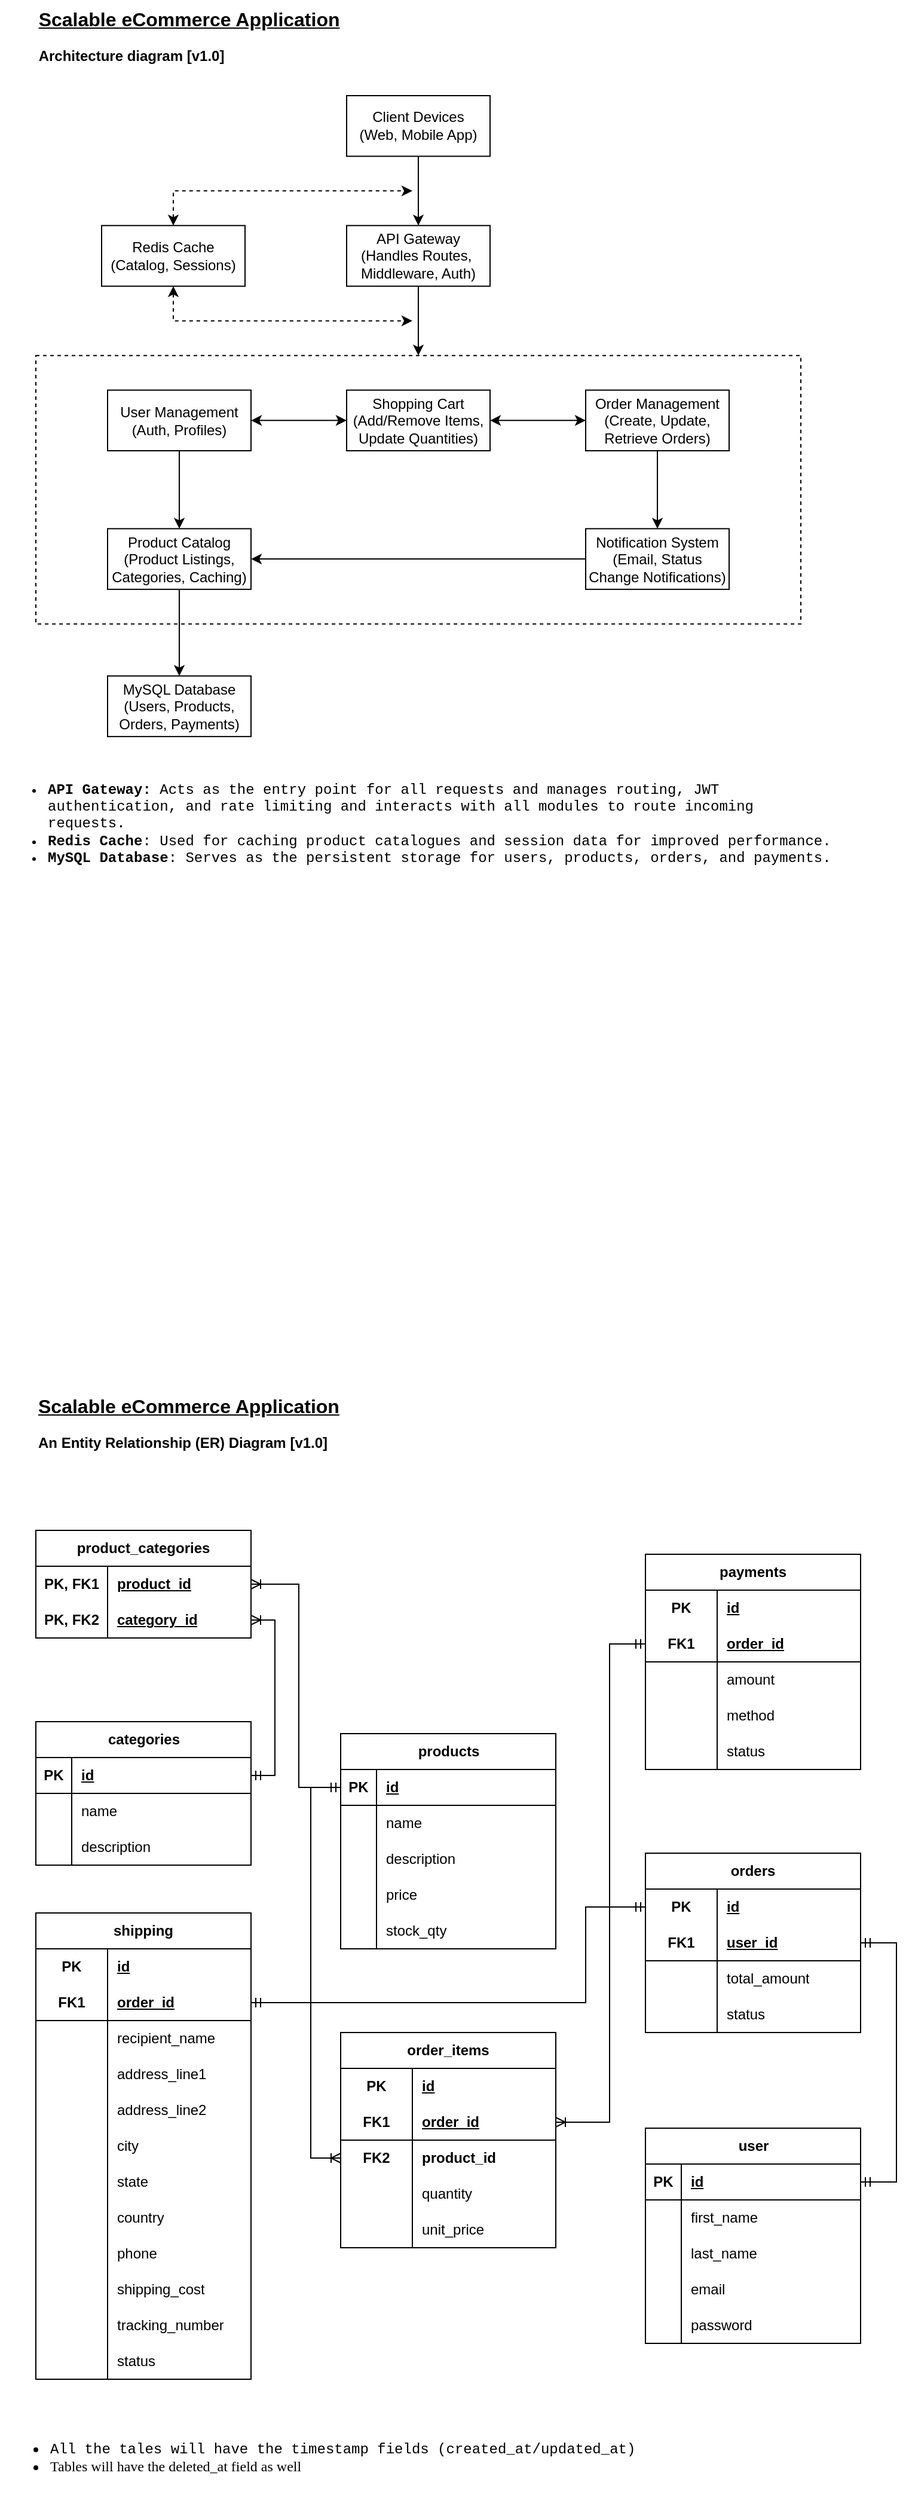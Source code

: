<mxfile version="24.8.3">
  <diagram name="Page-1" id="AkU7p8pVx_OWg4FZY7pS">
    <mxGraphModel dx="1228" dy="653" grid="1" gridSize="10" guides="1" tooltips="1" connect="1" arrows="1" fold="1" page="1" pageScale="1" pageWidth="850" pageHeight="1100" math="0" shadow="0">
      <root>
        <mxCell id="0" />
        <mxCell id="1" parent="0" />
        <mxCell id="Muo0XdyIpkIlNOoWgdLC-161" value="" style="group" parent="1" vertex="1" connectable="0">
          <mxGeometry x="60" y="40" width="660" height="746.457" as="geometry" />
        </mxCell>
        <mxCell id="Muo0XdyIpkIlNOoWgdLC-29" value="&lt;div&gt;&lt;b&gt;&lt;font style=&quot;font-size: 16px;&quot;&gt;&lt;u&gt;Scalable eCommerce Application&lt;/u&gt;&amp;nbsp;&lt;/font&gt;&lt;/b&gt;&lt;/div&gt;&lt;div align=&quot;left&quot;&gt;&lt;b style=&quot;font-size: 7px;&quot;&gt;&lt;font style=&quot;font-size: 7px;&quot;&gt;&amp;nbsp; &lt;br&gt;&lt;/font&gt;&lt;/b&gt;&lt;/div&gt;&lt;div align=&quot;left&quot;&gt;&lt;b&gt;&lt;font style=&quot;font-size: 12px;&quot;&gt;Architecture diagram [v1.0]&lt;/font&gt;&lt;/b&gt;&lt;/div&gt;" style="text;html=1;align=center;verticalAlign=middle;resizable=0;points=[];autosize=1;strokeColor=none;fillColor=none;" parent="Muo0XdyIpkIlNOoWgdLC-161" vertex="1">
          <mxGeometry x="10" width="280" height="60" as="geometry" />
        </mxCell>
        <mxCell id="Muo0XdyIpkIlNOoWgdLC-5" style="edgeStyle=orthogonalEdgeStyle;rounded=0;orthogonalLoop=1;jettySize=auto;html=1;" parent="Muo0XdyIpkIlNOoWgdLC-161" source="Muo0XdyIpkIlNOoWgdLC-1" target="Muo0XdyIpkIlNOoWgdLC-2" edge="1">
          <mxGeometry relative="1" as="geometry" />
        </mxCell>
        <mxCell id="Muo0XdyIpkIlNOoWgdLC-1" value="&lt;div&gt;Client Devices&lt;/div&gt;&lt;div&gt;(Web, Mobile App)&lt;/div&gt;" style="html=1;dashed=0;whiteSpace=wrap;" parent="Muo0XdyIpkIlNOoWgdLC-161" vertex="1">
          <mxGeometry x="280" y="80" width="120" height="50.709" as="geometry" />
        </mxCell>
        <mxCell id="Muo0XdyIpkIlNOoWgdLC-20" style="edgeStyle=orthogonalEdgeStyle;rounded=0;orthogonalLoop=1;jettySize=auto;html=1;entryX=0.5;entryY=0;entryDx=0;entryDy=0;" parent="Muo0XdyIpkIlNOoWgdLC-161" source="Muo0XdyIpkIlNOoWgdLC-2" target="Muo0XdyIpkIlNOoWgdLC-19" edge="1">
          <mxGeometry relative="1" as="geometry" />
        </mxCell>
        <mxCell id="Muo0XdyIpkIlNOoWgdLC-2" value="&lt;div&gt;API Gateway&lt;/div&gt;&lt;div&gt;(Handles Routes,&amp;nbsp; Middleware, Auth)&lt;/div&gt;" style="html=1;dashed=0;whiteSpace=wrap;" parent="Muo0XdyIpkIlNOoWgdLC-161" vertex="1">
          <mxGeometry x="280" y="188.661" width="120" height="50.709" as="geometry" />
        </mxCell>
        <mxCell id="Muo0XdyIpkIlNOoWgdLC-17" style="edgeStyle=orthogonalEdgeStyle;rounded=0;orthogonalLoop=1;jettySize=auto;html=1;" parent="Muo0XdyIpkIlNOoWgdLC-161" source="Muo0XdyIpkIlNOoWgdLC-9" target="Muo0XdyIpkIlNOoWgdLC-10" edge="1">
          <mxGeometry relative="1" as="geometry" />
        </mxCell>
        <mxCell id="Muo0XdyIpkIlNOoWgdLC-10" value="&lt;div&gt;MySQL Database&lt;/div&gt;&lt;div&gt;(Users, Products, Orders, Payments)&lt;/div&gt;" style="html=1;dashed=0;whiteSpace=wrap;" parent="Muo0XdyIpkIlNOoWgdLC-161" vertex="1">
          <mxGeometry x="80" y="565.354" width="120" height="50.709" as="geometry" />
        </mxCell>
        <mxCell id="Muo0XdyIpkIlNOoWgdLC-22" style="edgeStyle=elbowEdgeStyle;rounded=0;orthogonalLoop=1;jettySize=auto;html=1;startArrow=classic;startFill=1;endArrow=classic;endFill=1;dashed=1;" parent="Muo0XdyIpkIlNOoWgdLC-161" source="Muo0XdyIpkIlNOoWgdLC-11" edge="1">
          <mxGeometry relative="1" as="geometry">
            <mxPoint x="335" y="268.346" as="targetPoint" />
            <Array as="points">
              <mxPoint x="135" y="261.102" />
            </Array>
          </mxGeometry>
        </mxCell>
        <mxCell id="Muo0XdyIpkIlNOoWgdLC-11" value="&lt;div&gt;Redis Cache&lt;/div&gt;&lt;div&gt;(Catalog, Sessions)&lt;/div&gt;" style="html=1;dashed=0;whiteSpace=wrap;" parent="Muo0XdyIpkIlNOoWgdLC-161" vertex="1">
          <mxGeometry x="75" y="188.661" width="120" height="50.709" as="geometry" />
        </mxCell>
        <mxCell id="Muo0XdyIpkIlNOoWgdLC-21" value="" style="group" parent="Muo0XdyIpkIlNOoWgdLC-161" vertex="1" connectable="0">
          <mxGeometry x="20" y="297.323" width="640" height="224.567" as="geometry" />
        </mxCell>
        <mxCell id="Muo0XdyIpkIlNOoWgdLC-19" value="" style="html=1;dashed=1;whiteSpace=wrap;fillColor=none;" parent="Muo0XdyIpkIlNOoWgdLC-21" vertex="1">
          <mxGeometry width="640" height="224.567" as="geometry" />
        </mxCell>
        <mxCell id="Muo0XdyIpkIlNOoWgdLC-12" style="edgeStyle=orthogonalEdgeStyle;rounded=0;orthogonalLoop=1;jettySize=auto;html=1;startArrow=classic;startFill=1;" parent="Muo0XdyIpkIlNOoWgdLC-21" source="Muo0XdyIpkIlNOoWgdLC-3" target="Muo0XdyIpkIlNOoWgdLC-4" edge="1">
          <mxGeometry relative="1" as="geometry" />
        </mxCell>
        <mxCell id="Muo0XdyIpkIlNOoWgdLC-13" style="edgeStyle=orthogonalEdgeStyle;rounded=0;orthogonalLoop=1;jettySize=auto;html=1;startArrow=classic;startFill=1;" parent="Muo0XdyIpkIlNOoWgdLC-21" source="Muo0XdyIpkIlNOoWgdLC-3" target="Muo0XdyIpkIlNOoWgdLC-7" edge="1">
          <mxGeometry relative="1" as="geometry" />
        </mxCell>
        <mxCell id="Muo0XdyIpkIlNOoWgdLC-3" value="&lt;div&gt;Shopping Cart&lt;/div&gt;&lt;div&gt;(Add/Remove Items, Update Quantities)&lt;/div&gt;" style="html=1;dashed=0;whiteSpace=wrap;" parent="Muo0XdyIpkIlNOoWgdLC-21" vertex="1">
          <mxGeometry x="260" y="28.976" width="120" height="50.709" as="geometry" />
        </mxCell>
        <mxCell id="Muo0XdyIpkIlNOoWgdLC-16" style="edgeStyle=orthogonalEdgeStyle;rounded=0;orthogonalLoop=1;jettySize=auto;html=1;" parent="Muo0XdyIpkIlNOoWgdLC-21" source="Muo0XdyIpkIlNOoWgdLC-4" target="Muo0XdyIpkIlNOoWgdLC-9" edge="1">
          <mxGeometry relative="1" as="geometry" />
        </mxCell>
        <mxCell id="Muo0XdyIpkIlNOoWgdLC-4" value="&lt;div&gt;User Management&lt;/div&gt;&lt;div&gt;(Auth, Profiles)&lt;/div&gt;" style="html=1;dashed=0;whiteSpace=wrap;" parent="Muo0XdyIpkIlNOoWgdLC-21" vertex="1">
          <mxGeometry x="60" y="28.976" width="120" height="50.709" as="geometry" />
        </mxCell>
        <mxCell id="Muo0XdyIpkIlNOoWgdLC-14" style="edgeStyle=orthogonalEdgeStyle;rounded=0;orthogonalLoop=1;jettySize=auto;html=1;" parent="Muo0XdyIpkIlNOoWgdLC-21" source="Muo0XdyIpkIlNOoWgdLC-7" target="Muo0XdyIpkIlNOoWgdLC-8" edge="1">
          <mxGeometry relative="1" as="geometry" />
        </mxCell>
        <mxCell id="Muo0XdyIpkIlNOoWgdLC-7" value="&lt;div&gt;Order Management&lt;/div&gt;&lt;div&gt;(Create, Update, Retrieve Orders)&lt;/div&gt;" style="html=1;dashed=0;whiteSpace=wrap;" parent="Muo0XdyIpkIlNOoWgdLC-21" vertex="1">
          <mxGeometry x="460" y="28.976" width="120" height="50.709" as="geometry" />
        </mxCell>
        <mxCell id="Muo0XdyIpkIlNOoWgdLC-18" style="edgeStyle=orthogonalEdgeStyle;rounded=0;orthogonalLoop=1;jettySize=auto;html=1;" parent="Muo0XdyIpkIlNOoWgdLC-21" source="Muo0XdyIpkIlNOoWgdLC-8" target="Muo0XdyIpkIlNOoWgdLC-9" edge="1">
          <mxGeometry relative="1" as="geometry" />
        </mxCell>
        <mxCell id="Muo0XdyIpkIlNOoWgdLC-8" value="&lt;div&gt;Notification System&lt;/div&gt;&lt;div&gt;(Email, Status Change Notifications)&lt;/div&gt;" style="html=1;dashed=0;whiteSpace=wrap;" parent="Muo0XdyIpkIlNOoWgdLC-21" vertex="1">
          <mxGeometry x="460" y="144.882" width="120" height="50.709" as="geometry" />
        </mxCell>
        <mxCell id="Muo0XdyIpkIlNOoWgdLC-9" value="&lt;div&gt;Product Catalog&lt;/div&gt;&lt;div&gt;(Product Listings, Categories, Caching)&lt;/div&gt;" style="html=1;dashed=0;whiteSpace=wrap;" parent="Muo0XdyIpkIlNOoWgdLC-21" vertex="1">
          <mxGeometry x="60" y="144.882" width="120" height="50.709" as="geometry" />
        </mxCell>
        <mxCell id="Muo0XdyIpkIlNOoWgdLC-23" style="rounded=0;orthogonalLoop=1;jettySize=auto;html=1;startArrow=classic;startFill=1;endArrow=classic;endFill=1;exitX=0.5;exitY=0;exitDx=0;exitDy=0;edgeStyle=elbowEdgeStyle;dashed=1;" parent="Muo0XdyIpkIlNOoWgdLC-161" source="Muo0XdyIpkIlNOoWgdLC-11" edge="1">
          <mxGeometry relative="1" as="geometry">
            <mxPoint x="335" y="159.685" as="targetPoint" />
            <mxPoint x="145" y="246.614" as="sourcePoint" />
            <Array as="points">
              <mxPoint x="135" y="159.685" />
            </Array>
          </mxGeometry>
        </mxCell>
        <mxCell id="Muo0XdyIpkIlNOoWgdLC-27" value="&lt;div&gt;&lt;ul&gt;&lt;li&gt;&lt;strong&gt;API Gateway: &lt;/strong&gt;Acts as the entry point for all requests and manages routing, JWT authentication, and rate limiting and interacts with all modules to route incoming requests.&lt;/li&gt;&lt;li&gt;&lt;strong&gt;Redis Cache&lt;/strong&gt;: Used for caching product catalogues and session data for improved performance.&lt;/li&gt;&lt;li&gt;&lt;strong&gt;MySQL Database&lt;/strong&gt;: Serves as the persistent storage for users, products, orders, and payments.&lt;/li&gt;&lt;/ul&gt;&lt;/div&gt;" style="html=1;align=left;fillColor=none;strokeColor=none;strokeWidth=0;labelPosition=center;verticalLabelPosition=middle;verticalAlign=middle;whiteSpace=wrap;spacing=-30;fontFamily=Courier New;" parent="Muo0XdyIpkIlNOoWgdLC-161" vertex="1">
          <mxGeometry x="20" y="630.551" width="640" height="115.906" as="geometry" />
        </mxCell>
        <mxCell id="Muo0XdyIpkIlNOoWgdLC-56" value="categories" style="shape=table;startSize=30;container=1;collapsible=1;childLayout=tableLayout;fixedRows=1;rowLines=0;fontStyle=1;align=center;resizeLast=1;html=1;" parent="1" vertex="1">
          <mxGeometry x="80" y="1480" width="180" height="120" as="geometry" />
        </mxCell>
        <mxCell id="Muo0XdyIpkIlNOoWgdLC-57" value="" style="shape=tableRow;horizontal=0;startSize=0;swimlaneHead=0;swimlaneBody=0;fillColor=none;collapsible=0;dropTarget=0;points=[[0,0.5],[1,0.5]];portConstraint=eastwest;top=0;left=0;right=0;bottom=1;" parent="Muo0XdyIpkIlNOoWgdLC-56" vertex="1">
          <mxGeometry y="30" width="180" height="30" as="geometry" />
        </mxCell>
        <mxCell id="Muo0XdyIpkIlNOoWgdLC-58" value="PK" style="shape=partialRectangle;connectable=0;fillColor=none;top=0;left=0;bottom=0;right=0;fontStyle=1;overflow=hidden;whiteSpace=wrap;html=1;" parent="Muo0XdyIpkIlNOoWgdLC-57" vertex="1">
          <mxGeometry width="30" height="30" as="geometry">
            <mxRectangle width="30" height="30" as="alternateBounds" />
          </mxGeometry>
        </mxCell>
        <mxCell id="Muo0XdyIpkIlNOoWgdLC-59" value="id" style="shape=partialRectangle;connectable=0;fillColor=none;top=0;left=0;bottom=0;right=0;align=left;spacingLeft=6;fontStyle=5;overflow=hidden;whiteSpace=wrap;html=1;" parent="Muo0XdyIpkIlNOoWgdLC-57" vertex="1">
          <mxGeometry x="30" width="150" height="30" as="geometry">
            <mxRectangle width="150" height="30" as="alternateBounds" />
          </mxGeometry>
        </mxCell>
        <mxCell id="Muo0XdyIpkIlNOoWgdLC-60" value="" style="shape=tableRow;horizontal=0;startSize=0;swimlaneHead=0;swimlaneBody=0;fillColor=none;collapsible=0;dropTarget=0;points=[[0,0.5],[1,0.5]];portConstraint=eastwest;top=0;left=0;right=0;bottom=0;" parent="Muo0XdyIpkIlNOoWgdLC-56" vertex="1">
          <mxGeometry y="60" width="180" height="30" as="geometry" />
        </mxCell>
        <mxCell id="Muo0XdyIpkIlNOoWgdLC-61" value="" style="shape=partialRectangle;connectable=0;fillColor=none;top=0;left=0;bottom=0;right=0;editable=1;overflow=hidden;whiteSpace=wrap;html=1;" parent="Muo0XdyIpkIlNOoWgdLC-60" vertex="1">
          <mxGeometry width="30" height="30" as="geometry">
            <mxRectangle width="30" height="30" as="alternateBounds" />
          </mxGeometry>
        </mxCell>
        <mxCell id="Muo0XdyIpkIlNOoWgdLC-62" value="name" style="shape=partialRectangle;connectable=0;fillColor=none;top=0;left=0;bottom=0;right=0;align=left;spacingLeft=6;overflow=hidden;whiteSpace=wrap;html=1;" parent="Muo0XdyIpkIlNOoWgdLC-60" vertex="1">
          <mxGeometry x="30" width="150" height="30" as="geometry">
            <mxRectangle width="150" height="30" as="alternateBounds" />
          </mxGeometry>
        </mxCell>
        <mxCell id="Muo0XdyIpkIlNOoWgdLC-63" value="" style="shape=tableRow;horizontal=0;startSize=0;swimlaneHead=0;swimlaneBody=0;fillColor=none;collapsible=0;dropTarget=0;points=[[0,0.5],[1,0.5]];portConstraint=eastwest;top=0;left=0;right=0;bottom=0;" parent="Muo0XdyIpkIlNOoWgdLC-56" vertex="1">
          <mxGeometry y="90" width="180" height="30" as="geometry" />
        </mxCell>
        <mxCell id="Muo0XdyIpkIlNOoWgdLC-64" value="" style="shape=partialRectangle;connectable=0;fillColor=none;top=0;left=0;bottom=0;right=0;editable=1;overflow=hidden;whiteSpace=wrap;html=1;" parent="Muo0XdyIpkIlNOoWgdLC-63" vertex="1">
          <mxGeometry width="30" height="30" as="geometry">
            <mxRectangle width="30" height="30" as="alternateBounds" />
          </mxGeometry>
        </mxCell>
        <mxCell id="Muo0XdyIpkIlNOoWgdLC-65" value="description" style="shape=partialRectangle;connectable=0;fillColor=none;top=0;left=0;bottom=0;right=0;align=left;spacingLeft=6;overflow=hidden;whiteSpace=wrap;html=1;" parent="Muo0XdyIpkIlNOoWgdLC-63" vertex="1">
          <mxGeometry x="30" width="150" height="30" as="geometry">
            <mxRectangle width="150" height="30" as="alternateBounds" />
          </mxGeometry>
        </mxCell>
        <mxCell id="Muo0XdyIpkIlNOoWgdLC-81" value="orders" style="shape=table;startSize=30;container=1;collapsible=1;childLayout=tableLayout;fixedRows=1;rowLines=0;fontStyle=1;align=center;resizeLast=1;html=1;whiteSpace=wrap;" parent="1" vertex="1">
          <mxGeometry x="590" y="1590" width="180" height="150" as="geometry" />
        </mxCell>
        <mxCell id="Muo0XdyIpkIlNOoWgdLC-82" value="" style="shape=tableRow;horizontal=0;startSize=0;swimlaneHead=0;swimlaneBody=0;fillColor=none;collapsible=0;dropTarget=0;points=[[0,0.5],[1,0.5]];portConstraint=eastwest;top=0;left=0;right=0;bottom=0;html=1;" parent="Muo0XdyIpkIlNOoWgdLC-81" vertex="1">
          <mxGeometry y="30" width="180" height="30" as="geometry" />
        </mxCell>
        <mxCell id="Muo0XdyIpkIlNOoWgdLC-83" value="PK" style="shape=partialRectangle;connectable=0;fillColor=none;top=0;left=0;bottom=0;right=0;fontStyle=1;overflow=hidden;html=1;whiteSpace=wrap;" parent="Muo0XdyIpkIlNOoWgdLC-82" vertex="1">
          <mxGeometry width="60" height="30" as="geometry">
            <mxRectangle width="60" height="30" as="alternateBounds" />
          </mxGeometry>
        </mxCell>
        <mxCell id="Muo0XdyIpkIlNOoWgdLC-84" value="&lt;div&gt;id&lt;/div&gt;" style="shape=partialRectangle;connectable=0;fillColor=none;top=0;left=0;bottom=0;right=0;align=left;spacingLeft=6;fontStyle=5;overflow=hidden;html=1;whiteSpace=wrap;" parent="Muo0XdyIpkIlNOoWgdLC-82" vertex="1">
          <mxGeometry x="60" width="120" height="30" as="geometry">
            <mxRectangle width="120" height="30" as="alternateBounds" />
          </mxGeometry>
        </mxCell>
        <mxCell id="Muo0XdyIpkIlNOoWgdLC-85" value="" style="shape=tableRow;horizontal=0;startSize=0;swimlaneHead=0;swimlaneBody=0;fillColor=none;collapsible=0;dropTarget=0;points=[[0,0.5],[1,0.5]];portConstraint=eastwest;top=0;left=0;right=0;bottom=1;html=1;" parent="Muo0XdyIpkIlNOoWgdLC-81" vertex="1">
          <mxGeometry y="60" width="180" height="30" as="geometry" />
        </mxCell>
        <mxCell id="Muo0XdyIpkIlNOoWgdLC-86" value="FK1" style="shape=partialRectangle;connectable=0;fillColor=none;top=0;left=0;bottom=0;right=0;fontStyle=1;overflow=hidden;html=1;whiteSpace=wrap;" parent="Muo0XdyIpkIlNOoWgdLC-85" vertex="1">
          <mxGeometry width="60" height="30" as="geometry">
            <mxRectangle width="60" height="30" as="alternateBounds" />
          </mxGeometry>
        </mxCell>
        <mxCell id="Muo0XdyIpkIlNOoWgdLC-87" value="user_id" style="shape=partialRectangle;connectable=0;fillColor=none;top=0;left=0;bottom=0;right=0;align=left;spacingLeft=6;fontStyle=5;overflow=hidden;html=1;whiteSpace=wrap;" parent="Muo0XdyIpkIlNOoWgdLC-85" vertex="1">
          <mxGeometry x="60" width="120" height="30" as="geometry">
            <mxRectangle width="120" height="30" as="alternateBounds" />
          </mxGeometry>
        </mxCell>
        <mxCell id="Muo0XdyIpkIlNOoWgdLC-88" value="" style="shape=tableRow;horizontal=0;startSize=0;swimlaneHead=0;swimlaneBody=0;fillColor=none;collapsible=0;dropTarget=0;points=[[0,0.5],[1,0.5]];portConstraint=eastwest;top=0;left=0;right=0;bottom=0;html=1;" parent="Muo0XdyIpkIlNOoWgdLC-81" vertex="1">
          <mxGeometry y="90" width="180" height="30" as="geometry" />
        </mxCell>
        <mxCell id="Muo0XdyIpkIlNOoWgdLC-89" value="" style="shape=partialRectangle;connectable=0;fillColor=none;top=0;left=0;bottom=0;right=0;editable=1;overflow=hidden;html=1;whiteSpace=wrap;" parent="Muo0XdyIpkIlNOoWgdLC-88" vertex="1">
          <mxGeometry width="60" height="30" as="geometry">
            <mxRectangle width="60" height="30" as="alternateBounds" />
          </mxGeometry>
        </mxCell>
        <mxCell id="Muo0XdyIpkIlNOoWgdLC-90" value="total_amount" style="shape=partialRectangle;connectable=0;fillColor=none;top=0;left=0;bottom=0;right=0;align=left;spacingLeft=6;overflow=hidden;html=1;whiteSpace=wrap;" parent="Muo0XdyIpkIlNOoWgdLC-88" vertex="1">
          <mxGeometry x="60" width="120" height="30" as="geometry">
            <mxRectangle width="120" height="30" as="alternateBounds" />
          </mxGeometry>
        </mxCell>
        <mxCell id="Muo0XdyIpkIlNOoWgdLC-91" value="" style="shape=tableRow;horizontal=0;startSize=0;swimlaneHead=0;swimlaneBody=0;fillColor=none;collapsible=0;dropTarget=0;points=[[0,0.5],[1,0.5]];portConstraint=eastwest;top=0;left=0;right=0;bottom=0;html=1;" parent="Muo0XdyIpkIlNOoWgdLC-81" vertex="1">
          <mxGeometry y="120" width="180" height="30" as="geometry" />
        </mxCell>
        <mxCell id="Muo0XdyIpkIlNOoWgdLC-92" value="" style="shape=partialRectangle;connectable=0;fillColor=none;top=0;left=0;bottom=0;right=0;editable=1;overflow=hidden;html=1;whiteSpace=wrap;" parent="Muo0XdyIpkIlNOoWgdLC-91" vertex="1">
          <mxGeometry width="60" height="30" as="geometry">
            <mxRectangle width="60" height="30" as="alternateBounds" />
          </mxGeometry>
        </mxCell>
        <mxCell id="Muo0XdyIpkIlNOoWgdLC-93" value="status" style="shape=partialRectangle;connectable=0;fillColor=none;top=0;left=0;bottom=0;right=0;align=left;spacingLeft=6;overflow=hidden;html=1;whiteSpace=wrap;" parent="Muo0XdyIpkIlNOoWgdLC-91" vertex="1">
          <mxGeometry x="60" width="120" height="30" as="geometry">
            <mxRectangle width="120" height="30" as="alternateBounds" />
          </mxGeometry>
        </mxCell>
        <mxCell id="Muo0XdyIpkIlNOoWgdLC-94" value="payments" style="shape=table;startSize=30;container=1;collapsible=1;childLayout=tableLayout;fixedRows=1;rowLines=0;fontStyle=1;align=center;resizeLast=1;html=1;whiteSpace=wrap;" parent="1" vertex="1">
          <mxGeometry x="590" y="1340" width="180" height="180" as="geometry" />
        </mxCell>
        <mxCell id="Muo0XdyIpkIlNOoWgdLC-95" value="" style="shape=tableRow;horizontal=0;startSize=0;swimlaneHead=0;swimlaneBody=0;fillColor=none;collapsible=0;dropTarget=0;points=[[0,0.5],[1,0.5]];portConstraint=eastwest;top=0;left=0;right=0;bottom=0;html=1;" parent="Muo0XdyIpkIlNOoWgdLC-94" vertex="1">
          <mxGeometry y="30" width="180" height="30" as="geometry" />
        </mxCell>
        <mxCell id="Muo0XdyIpkIlNOoWgdLC-96" value="PK" style="shape=partialRectangle;connectable=0;fillColor=none;top=0;left=0;bottom=0;right=0;fontStyle=1;overflow=hidden;html=1;whiteSpace=wrap;" parent="Muo0XdyIpkIlNOoWgdLC-95" vertex="1">
          <mxGeometry width="60" height="30" as="geometry">
            <mxRectangle width="60" height="30" as="alternateBounds" />
          </mxGeometry>
        </mxCell>
        <mxCell id="Muo0XdyIpkIlNOoWgdLC-97" value="&lt;div&gt;id&lt;/div&gt;" style="shape=partialRectangle;connectable=0;fillColor=none;top=0;left=0;bottom=0;right=0;align=left;spacingLeft=6;fontStyle=5;overflow=hidden;html=1;whiteSpace=wrap;" parent="Muo0XdyIpkIlNOoWgdLC-95" vertex="1">
          <mxGeometry x="60" width="120" height="30" as="geometry">
            <mxRectangle width="120" height="30" as="alternateBounds" />
          </mxGeometry>
        </mxCell>
        <mxCell id="Muo0XdyIpkIlNOoWgdLC-98" value="" style="shape=tableRow;horizontal=0;startSize=0;swimlaneHead=0;swimlaneBody=0;fillColor=none;collapsible=0;dropTarget=0;points=[[0,0.5],[1,0.5]];portConstraint=eastwest;top=0;left=0;right=0;bottom=1;html=1;" parent="Muo0XdyIpkIlNOoWgdLC-94" vertex="1">
          <mxGeometry y="60" width="180" height="30" as="geometry" />
        </mxCell>
        <mxCell id="Muo0XdyIpkIlNOoWgdLC-99" value="FK1" style="shape=partialRectangle;connectable=0;fillColor=none;top=0;left=0;bottom=0;right=0;fontStyle=1;overflow=hidden;html=1;whiteSpace=wrap;" parent="Muo0XdyIpkIlNOoWgdLC-98" vertex="1">
          <mxGeometry width="60" height="30" as="geometry">
            <mxRectangle width="60" height="30" as="alternateBounds" />
          </mxGeometry>
        </mxCell>
        <mxCell id="Muo0XdyIpkIlNOoWgdLC-100" value="order_id" style="shape=partialRectangle;connectable=0;fillColor=none;top=0;left=0;bottom=0;right=0;align=left;spacingLeft=6;fontStyle=5;overflow=hidden;html=1;whiteSpace=wrap;" parent="Muo0XdyIpkIlNOoWgdLC-98" vertex="1">
          <mxGeometry x="60" width="120" height="30" as="geometry">
            <mxRectangle width="120" height="30" as="alternateBounds" />
          </mxGeometry>
        </mxCell>
        <mxCell id="Muo0XdyIpkIlNOoWgdLC-101" value="" style="shape=tableRow;horizontal=0;startSize=0;swimlaneHead=0;swimlaneBody=0;fillColor=none;collapsible=0;dropTarget=0;points=[[0,0.5],[1,0.5]];portConstraint=eastwest;top=0;left=0;right=0;bottom=0;html=1;" parent="Muo0XdyIpkIlNOoWgdLC-94" vertex="1">
          <mxGeometry y="90" width="180" height="30" as="geometry" />
        </mxCell>
        <mxCell id="Muo0XdyIpkIlNOoWgdLC-102" value="" style="shape=partialRectangle;connectable=0;fillColor=none;top=0;left=0;bottom=0;right=0;editable=1;overflow=hidden;html=1;whiteSpace=wrap;" parent="Muo0XdyIpkIlNOoWgdLC-101" vertex="1">
          <mxGeometry width="60" height="30" as="geometry">
            <mxRectangle width="60" height="30" as="alternateBounds" />
          </mxGeometry>
        </mxCell>
        <mxCell id="Muo0XdyIpkIlNOoWgdLC-103" value="amount" style="shape=partialRectangle;connectable=0;fillColor=none;top=0;left=0;bottom=0;right=0;align=left;spacingLeft=6;overflow=hidden;html=1;whiteSpace=wrap;" parent="Muo0XdyIpkIlNOoWgdLC-101" vertex="1">
          <mxGeometry x="60" width="120" height="30" as="geometry">
            <mxRectangle width="120" height="30" as="alternateBounds" />
          </mxGeometry>
        </mxCell>
        <mxCell id="Muo0XdyIpkIlNOoWgdLC-104" value="" style="shape=tableRow;horizontal=0;startSize=0;swimlaneHead=0;swimlaneBody=0;fillColor=none;collapsible=0;dropTarget=0;points=[[0,0.5],[1,0.5]];portConstraint=eastwest;top=0;left=0;right=0;bottom=0;html=1;" parent="Muo0XdyIpkIlNOoWgdLC-94" vertex="1">
          <mxGeometry y="120" width="180" height="30" as="geometry" />
        </mxCell>
        <mxCell id="Muo0XdyIpkIlNOoWgdLC-105" value="" style="shape=partialRectangle;connectable=0;fillColor=none;top=0;left=0;bottom=0;right=0;editable=1;overflow=hidden;html=1;whiteSpace=wrap;" parent="Muo0XdyIpkIlNOoWgdLC-104" vertex="1">
          <mxGeometry width="60" height="30" as="geometry">
            <mxRectangle width="60" height="30" as="alternateBounds" />
          </mxGeometry>
        </mxCell>
        <mxCell id="Muo0XdyIpkIlNOoWgdLC-106" value="method" style="shape=partialRectangle;connectable=0;fillColor=none;top=0;left=0;bottom=0;right=0;align=left;spacingLeft=6;overflow=hidden;html=1;whiteSpace=wrap;" parent="Muo0XdyIpkIlNOoWgdLC-104" vertex="1">
          <mxGeometry x="60" width="120" height="30" as="geometry">
            <mxRectangle width="120" height="30" as="alternateBounds" />
          </mxGeometry>
        </mxCell>
        <mxCell id="Muo0XdyIpkIlNOoWgdLC-107" value="" style="shape=tableRow;horizontal=0;startSize=0;swimlaneHead=0;swimlaneBody=0;fillColor=none;collapsible=0;dropTarget=0;points=[[0,0.5],[1,0.5]];portConstraint=eastwest;top=0;left=0;right=0;bottom=0;html=1;" parent="Muo0XdyIpkIlNOoWgdLC-94" vertex="1">
          <mxGeometry y="150" width="180" height="30" as="geometry" />
        </mxCell>
        <mxCell id="Muo0XdyIpkIlNOoWgdLC-108" value="" style="shape=partialRectangle;connectable=0;fillColor=none;top=0;left=0;bottom=0;right=0;editable=1;overflow=hidden;html=1;whiteSpace=wrap;" parent="Muo0XdyIpkIlNOoWgdLC-107" vertex="1">
          <mxGeometry width="60" height="30" as="geometry">
            <mxRectangle width="60" height="30" as="alternateBounds" />
          </mxGeometry>
        </mxCell>
        <mxCell id="Muo0XdyIpkIlNOoWgdLC-109" value="status" style="shape=partialRectangle;connectable=0;fillColor=none;top=0;left=0;bottom=0;right=0;align=left;spacingLeft=6;overflow=hidden;html=1;whiteSpace=wrap;" parent="Muo0XdyIpkIlNOoWgdLC-107" vertex="1">
          <mxGeometry x="60" width="120" height="30" as="geometry">
            <mxRectangle width="120" height="30" as="alternateBounds" />
          </mxGeometry>
        </mxCell>
        <mxCell id="Muo0XdyIpkIlNOoWgdLC-135" value="product_categories" style="shape=table;startSize=30;container=1;collapsible=1;childLayout=tableLayout;fixedRows=1;rowLines=0;fontStyle=1;align=center;resizeLast=1;html=1;whiteSpace=wrap;" parent="1" vertex="1">
          <mxGeometry x="80" y="1320" width="180" height="90" as="geometry" />
        </mxCell>
        <mxCell id="Muo0XdyIpkIlNOoWgdLC-136" value="" style="shape=tableRow;horizontal=0;startSize=0;swimlaneHead=0;swimlaneBody=0;fillColor=none;collapsible=0;dropTarget=0;points=[[0,0.5],[1,0.5]];portConstraint=eastwest;top=0;left=0;right=0;bottom=0;html=1;" parent="Muo0XdyIpkIlNOoWgdLC-135" vertex="1">
          <mxGeometry y="30" width="180" height="30" as="geometry" />
        </mxCell>
        <mxCell id="Muo0XdyIpkIlNOoWgdLC-137" value="PK, FK1" style="shape=partialRectangle;connectable=0;fillColor=none;top=0;left=0;bottom=0;right=0;fontStyle=1;overflow=hidden;html=1;whiteSpace=wrap;" parent="Muo0XdyIpkIlNOoWgdLC-136" vertex="1">
          <mxGeometry width="60" height="30" as="geometry">
            <mxRectangle width="60" height="30" as="alternateBounds" />
          </mxGeometry>
        </mxCell>
        <mxCell id="Muo0XdyIpkIlNOoWgdLC-138" value="product_id" style="shape=partialRectangle;connectable=0;fillColor=none;top=0;left=0;bottom=0;right=0;align=left;spacingLeft=6;fontStyle=5;overflow=hidden;html=1;whiteSpace=wrap;" parent="Muo0XdyIpkIlNOoWgdLC-136" vertex="1">
          <mxGeometry x="60" width="120" height="30" as="geometry">
            <mxRectangle width="120" height="30" as="alternateBounds" />
          </mxGeometry>
        </mxCell>
        <mxCell id="Muo0XdyIpkIlNOoWgdLC-139" value="" style="shape=tableRow;horizontal=0;startSize=0;swimlaneHead=0;swimlaneBody=0;fillColor=none;collapsible=0;dropTarget=0;points=[[0,0.5],[1,0.5]];portConstraint=eastwest;top=0;left=0;right=0;bottom=1;html=1;" parent="Muo0XdyIpkIlNOoWgdLC-135" vertex="1">
          <mxGeometry y="60" width="180" height="30" as="geometry" />
        </mxCell>
        <mxCell id="Muo0XdyIpkIlNOoWgdLC-140" value="PK, FK2" style="shape=partialRectangle;connectable=0;fillColor=none;top=0;left=0;bottom=0;right=0;fontStyle=1;overflow=hidden;html=1;whiteSpace=wrap;" parent="Muo0XdyIpkIlNOoWgdLC-139" vertex="1">
          <mxGeometry width="60" height="30" as="geometry">
            <mxRectangle width="60" height="30" as="alternateBounds" />
          </mxGeometry>
        </mxCell>
        <mxCell id="Muo0XdyIpkIlNOoWgdLC-141" value="category_id" style="shape=partialRectangle;connectable=0;fillColor=none;top=0;left=0;bottom=0;right=0;align=left;spacingLeft=6;fontStyle=5;overflow=hidden;html=1;whiteSpace=wrap;" parent="Muo0XdyIpkIlNOoWgdLC-139" vertex="1">
          <mxGeometry x="60" width="120" height="30" as="geometry">
            <mxRectangle width="120" height="30" as="alternateBounds" />
          </mxGeometry>
        </mxCell>
        <mxCell id="Muo0XdyIpkIlNOoWgdLC-30" value="user        " style="shape=table;startSize=30;container=1;collapsible=1;childLayout=tableLayout;fixedRows=1;rowLines=0;fontStyle=1;align=center;resizeLast=1;html=1;" parent="1" vertex="1">
          <mxGeometry x="590" y="1820" width="180" height="180" as="geometry" />
        </mxCell>
        <mxCell id="Muo0XdyIpkIlNOoWgdLC-31" value="" style="shape=tableRow;horizontal=0;startSize=0;swimlaneHead=0;swimlaneBody=0;fillColor=none;collapsible=0;dropTarget=0;points=[[0,0.5],[1,0.5]];portConstraint=eastwest;top=0;left=0;right=0;bottom=1;" parent="Muo0XdyIpkIlNOoWgdLC-30" vertex="1">
          <mxGeometry y="30" width="180" height="30" as="geometry" />
        </mxCell>
        <mxCell id="Muo0XdyIpkIlNOoWgdLC-32" value="PK" style="shape=partialRectangle;connectable=0;fillColor=none;top=0;left=0;bottom=0;right=0;fontStyle=1;overflow=hidden;whiteSpace=wrap;html=1;" parent="Muo0XdyIpkIlNOoWgdLC-31" vertex="1">
          <mxGeometry width="30" height="30" as="geometry">
            <mxRectangle width="30" height="30" as="alternateBounds" />
          </mxGeometry>
        </mxCell>
        <mxCell id="Muo0XdyIpkIlNOoWgdLC-33" value="id" style="shape=partialRectangle;connectable=0;fillColor=none;top=0;left=0;bottom=0;right=0;align=left;spacingLeft=6;fontStyle=5;overflow=hidden;whiteSpace=wrap;html=1;" parent="Muo0XdyIpkIlNOoWgdLC-31" vertex="1">
          <mxGeometry x="30" width="150" height="30" as="geometry">
            <mxRectangle width="150" height="30" as="alternateBounds" />
          </mxGeometry>
        </mxCell>
        <mxCell id="Muo0XdyIpkIlNOoWgdLC-34" value="" style="shape=tableRow;horizontal=0;startSize=0;swimlaneHead=0;swimlaneBody=0;fillColor=none;collapsible=0;dropTarget=0;points=[[0,0.5],[1,0.5]];portConstraint=eastwest;top=0;left=0;right=0;bottom=0;" parent="Muo0XdyIpkIlNOoWgdLC-30" vertex="1">
          <mxGeometry y="60" width="180" height="30" as="geometry" />
        </mxCell>
        <mxCell id="Muo0XdyIpkIlNOoWgdLC-35" value="" style="shape=partialRectangle;connectable=0;fillColor=none;top=0;left=0;bottom=0;right=0;editable=1;overflow=hidden;whiteSpace=wrap;html=1;" parent="Muo0XdyIpkIlNOoWgdLC-34" vertex="1">
          <mxGeometry width="30" height="30" as="geometry">
            <mxRectangle width="30" height="30" as="alternateBounds" />
          </mxGeometry>
        </mxCell>
        <mxCell id="Muo0XdyIpkIlNOoWgdLC-36" value="first_name" style="shape=partialRectangle;connectable=0;fillColor=none;top=0;left=0;bottom=0;right=0;align=left;spacingLeft=6;overflow=hidden;whiteSpace=wrap;html=1;" parent="Muo0XdyIpkIlNOoWgdLC-34" vertex="1">
          <mxGeometry x="30" width="150" height="30" as="geometry">
            <mxRectangle width="150" height="30" as="alternateBounds" />
          </mxGeometry>
        </mxCell>
        <mxCell id="Muo0XdyIpkIlNOoWgdLC-37" value="" style="shape=tableRow;horizontal=0;startSize=0;swimlaneHead=0;swimlaneBody=0;fillColor=none;collapsible=0;dropTarget=0;points=[[0,0.5],[1,0.5]];portConstraint=eastwest;top=0;left=0;right=0;bottom=0;" parent="Muo0XdyIpkIlNOoWgdLC-30" vertex="1">
          <mxGeometry y="90" width="180" height="30" as="geometry" />
        </mxCell>
        <mxCell id="Muo0XdyIpkIlNOoWgdLC-38" value="" style="shape=partialRectangle;connectable=0;fillColor=none;top=0;left=0;bottom=0;right=0;editable=1;overflow=hidden;whiteSpace=wrap;html=1;" parent="Muo0XdyIpkIlNOoWgdLC-37" vertex="1">
          <mxGeometry width="30" height="30" as="geometry">
            <mxRectangle width="30" height="30" as="alternateBounds" />
          </mxGeometry>
        </mxCell>
        <mxCell id="Muo0XdyIpkIlNOoWgdLC-39" value="last_name" style="shape=partialRectangle;connectable=0;fillColor=none;top=0;left=0;bottom=0;right=0;align=left;spacingLeft=6;overflow=hidden;whiteSpace=wrap;html=1;" parent="Muo0XdyIpkIlNOoWgdLC-37" vertex="1">
          <mxGeometry x="30" width="150" height="30" as="geometry">
            <mxRectangle width="150" height="30" as="alternateBounds" />
          </mxGeometry>
        </mxCell>
        <mxCell id="Muo0XdyIpkIlNOoWgdLC-40" value="" style="shape=tableRow;horizontal=0;startSize=0;swimlaneHead=0;swimlaneBody=0;fillColor=none;collapsible=0;dropTarget=0;points=[[0,0.5],[1,0.5]];portConstraint=eastwest;top=0;left=0;right=0;bottom=0;" parent="Muo0XdyIpkIlNOoWgdLC-30" vertex="1">
          <mxGeometry y="120" width="180" height="30" as="geometry" />
        </mxCell>
        <mxCell id="Muo0XdyIpkIlNOoWgdLC-41" value="" style="shape=partialRectangle;connectable=0;fillColor=none;top=0;left=0;bottom=0;right=0;editable=1;overflow=hidden;whiteSpace=wrap;html=1;" parent="Muo0XdyIpkIlNOoWgdLC-40" vertex="1">
          <mxGeometry width="30" height="30" as="geometry">
            <mxRectangle width="30" height="30" as="alternateBounds" />
          </mxGeometry>
        </mxCell>
        <mxCell id="Muo0XdyIpkIlNOoWgdLC-42" value="email" style="shape=partialRectangle;connectable=0;fillColor=none;top=0;left=0;bottom=0;right=0;align=left;spacingLeft=6;overflow=hidden;whiteSpace=wrap;html=1;" parent="Muo0XdyIpkIlNOoWgdLC-40" vertex="1">
          <mxGeometry x="30" width="150" height="30" as="geometry">
            <mxRectangle width="150" height="30" as="alternateBounds" />
          </mxGeometry>
        </mxCell>
        <mxCell id="Muo0XdyIpkIlNOoWgdLC-75" value="" style="shape=tableRow;horizontal=0;startSize=0;swimlaneHead=0;swimlaneBody=0;fillColor=none;collapsible=0;dropTarget=0;points=[[0,0.5],[1,0.5]];portConstraint=eastwest;top=0;left=0;right=0;bottom=0;" parent="Muo0XdyIpkIlNOoWgdLC-30" vertex="1">
          <mxGeometry y="150" width="180" height="30" as="geometry" />
        </mxCell>
        <mxCell id="Muo0XdyIpkIlNOoWgdLC-76" value="" style="shape=partialRectangle;connectable=0;fillColor=none;top=0;left=0;bottom=0;right=0;editable=1;overflow=hidden;whiteSpace=wrap;html=1;" parent="Muo0XdyIpkIlNOoWgdLC-75" vertex="1">
          <mxGeometry width="30" height="30" as="geometry">
            <mxRectangle width="30" height="30" as="alternateBounds" />
          </mxGeometry>
        </mxCell>
        <mxCell id="Muo0XdyIpkIlNOoWgdLC-77" value="password" style="shape=partialRectangle;connectable=0;fillColor=none;top=0;left=0;bottom=0;right=0;align=left;spacingLeft=6;overflow=hidden;whiteSpace=wrap;html=1;" parent="Muo0XdyIpkIlNOoWgdLC-75" vertex="1">
          <mxGeometry x="30" width="150" height="30" as="geometry">
            <mxRectangle width="150" height="30" as="alternateBounds" />
          </mxGeometry>
        </mxCell>
        <mxCell id="Muo0XdyIpkIlNOoWgdLC-155" value="" style="edgeStyle=elbowEdgeStyle;fontSize=12;html=1;endArrow=ERoneToMany;startArrow=ERmandOne;rounded=0;" parent="1" source="Muo0XdyIpkIlNOoWgdLC-44" target="Muo0XdyIpkIlNOoWgdLC-136" edge="1">
          <mxGeometry width="100" height="100" relative="1" as="geometry">
            <mxPoint x="215" y="1770" as="sourcePoint" />
            <mxPoint x="315" y="1670" as="targetPoint" />
            <Array as="points">
              <mxPoint x="300" y="1450" />
            </Array>
          </mxGeometry>
        </mxCell>
        <mxCell id="Muo0XdyIpkIlNOoWgdLC-156" value="" style="edgeStyle=elbowEdgeStyle;fontSize=12;html=1;endArrow=ERoneToMany;startArrow=ERmandOne;rounded=0;" parent="1" source="Muo0XdyIpkIlNOoWgdLC-57" target="Muo0XdyIpkIlNOoWgdLC-139" edge="1">
          <mxGeometry width="100" height="100" relative="1" as="geometry">
            <mxPoint x="325" y="1584" as="sourcePoint" />
            <mxPoint x="250" y="1665" as="targetPoint" />
            <Array as="points">
              <mxPoint x="280" y="1500" />
            </Array>
          </mxGeometry>
        </mxCell>
        <mxCell id="Muo0XdyIpkIlNOoWgdLC-157" value="" style="edgeStyle=elbowEdgeStyle;fontSize=12;html=1;endArrow=ERoneToMany;startArrow=ERmandOne;rounded=0;" parent="1" source="Muo0XdyIpkIlNOoWgdLC-82" target="Muo0XdyIpkIlNOoWgdLC-120" edge="1">
          <mxGeometry width="100" height="100" relative="1" as="geometry">
            <mxPoint x="325" y="1584" as="sourcePoint" />
            <mxPoint x="250" y="1665" as="targetPoint" />
            <Array as="points">
              <mxPoint x="560" y="1720" />
            </Array>
          </mxGeometry>
        </mxCell>
        <mxCell id="Muo0XdyIpkIlNOoWgdLC-159" value="" style="edgeStyle=elbowEdgeStyle;fontSize=12;html=1;endArrow=ERmandOne;startArrow=ERmandOne;rounded=0;" parent="1" source="Muo0XdyIpkIlNOoWgdLC-31" target="Muo0XdyIpkIlNOoWgdLC-85" edge="1">
          <mxGeometry width="100" height="100" relative="1" as="geometry">
            <mxPoint x="450" y="1940" as="sourcePoint" />
            <mxPoint x="550" y="1840" as="targetPoint" />
            <Array as="points">
              <mxPoint x="800" y="1770" />
            </Array>
          </mxGeometry>
        </mxCell>
        <mxCell id="Muo0XdyIpkIlNOoWgdLC-43" value="products" style="shape=table;startSize=30;container=1;collapsible=1;childLayout=tableLayout;fixedRows=1;rowLines=0;fontStyle=1;align=center;resizeLast=1;html=1;" parent="1" vertex="1">
          <mxGeometry x="335" y="1489.996" width="180" height="180" as="geometry" />
        </mxCell>
        <mxCell id="Muo0XdyIpkIlNOoWgdLC-44" value="" style="shape=tableRow;horizontal=0;startSize=0;swimlaneHead=0;swimlaneBody=0;fillColor=none;collapsible=0;dropTarget=0;points=[[0,0.5],[1,0.5]];portConstraint=eastwest;top=0;left=0;right=0;bottom=1;" parent="Muo0XdyIpkIlNOoWgdLC-43" vertex="1">
          <mxGeometry y="30" width="180" height="30" as="geometry" />
        </mxCell>
        <mxCell id="Muo0XdyIpkIlNOoWgdLC-45" value="PK" style="shape=partialRectangle;connectable=0;fillColor=none;top=0;left=0;bottom=0;right=0;fontStyle=1;overflow=hidden;whiteSpace=wrap;html=1;" parent="Muo0XdyIpkIlNOoWgdLC-44" vertex="1">
          <mxGeometry width="30" height="30" as="geometry">
            <mxRectangle width="30" height="30" as="alternateBounds" />
          </mxGeometry>
        </mxCell>
        <mxCell id="Muo0XdyIpkIlNOoWgdLC-46" value="id" style="shape=partialRectangle;connectable=0;fillColor=none;top=0;left=0;bottom=0;right=0;align=left;spacingLeft=6;fontStyle=5;overflow=hidden;whiteSpace=wrap;html=1;" parent="Muo0XdyIpkIlNOoWgdLC-44" vertex="1">
          <mxGeometry x="30" width="150" height="30" as="geometry">
            <mxRectangle width="150" height="30" as="alternateBounds" />
          </mxGeometry>
        </mxCell>
        <mxCell id="Muo0XdyIpkIlNOoWgdLC-47" value="" style="shape=tableRow;horizontal=0;startSize=0;swimlaneHead=0;swimlaneBody=0;fillColor=none;collapsible=0;dropTarget=0;points=[[0,0.5],[1,0.5]];portConstraint=eastwest;top=0;left=0;right=0;bottom=0;" parent="Muo0XdyIpkIlNOoWgdLC-43" vertex="1">
          <mxGeometry y="60" width="180" height="30" as="geometry" />
        </mxCell>
        <mxCell id="Muo0XdyIpkIlNOoWgdLC-48" value="" style="shape=partialRectangle;connectable=0;fillColor=none;top=0;left=0;bottom=0;right=0;editable=1;overflow=hidden;whiteSpace=wrap;html=1;" parent="Muo0XdyIpkIlNOoWgdLC-47" vertex="1">
          <mxGeometry width="30" height="30" as="geometry">
            <mxRectangle width="30" height="30" as="alternateBounds" />
          </mxGeometry>
        </mxCell>
        <mxCell id="Muo0XdyIpkIlNOoWgdLC-49" value="name" style="shape=partialRectangle;connectable=0;fillColor=none;top=0;left=0;bottom=0;right=0;align=left;spacingLeft=6;overflow=hidden;whiteSpace=wrap;html=1;" parent="Muo0XdyIpkIlNOoWgdLC-47" vertex="1">
          <mxGeometry x="30" width="150" height="30" as="geometry">
            <mxRectangle width="150" height="30" as="alternateBounds" />
          </mxGeometry>
        </mxCell>
        <mxCell id="Muo0XdyIpkIlNOoWgdLC-50" value="" style="shape=tableRow;horizontal=0;startSize=0;swimlaneHead=0;swimlaneBody=0;fillColor=none;collapsible=0;dropTarget=0;points=[[0,0.5],[1,0.5]];portConstraint=eastwest;top=0;left=0;right=0;bottom=0;" parent="Muo0XdyIpkIlNOoWgdLC-43" vertex="1">
          <mxGeometry y="90" width="180" height="30" as="geometry" />
        </mxCell>
        <mxCell id="Muo0XdyIpkIlNOoWgdLC-51" value="" style="shape=partialRectangle;connectable=0;fillColor=none;top=0;left=0;bottom=0;right=0;editable=1;overflow=hidden;whiteSpace=wrap;html=1;" parent="Muo0XdyIpkIlNOoWgdLC-50" vertex="1">
          <mxGeometry width="30" height="30" as="geometry">
            <mxRectangle width="30" height="30" as="alternateBounds" />
          </mxGeometry>
        </mxCell>
        <mxCell id="Muo0XdyIpkIlNOoWgdLC-52" value="&lt;div&gt;description&lt;/div&gt;" style="shape=partialRectangle;connectable=0;fillColor=none;top=0;left=0;bottom=0;right=0;align=left;spacingLeft=6;overflow=hidden;whiteSpace=wrap;html=1;" parent="Muo0XdyIpkIlNOoWgdLC-50" vertex="1">
          <mxGeometry x="30" width="150" height="30" as="geometry">
            <mxRectangle width="150" height="30" as="alternateBounds" />
          </mxGeometry>
        </mxCell>
        <mxCell id="Muo0XdyIpkIlNOoWgdLC-53" value="" style="shape=tableRow;horizontal=0;startSize=0;swimlaneHead=0;swimlaneBody=0;fillColor=none;collapsible=0;dropTarget=0;points=[[0,0.5],[1,0.5]];portConstraint=eastwest;top=0;left=0;right=0;bottom=0;" parent="Muo0XdyIpkIlNOoWgdLC-43" vertex="1">
          <mxGeometry y="120" width="180" height="30" as="geometry" />
        </mxCell>
        <mxCell id="Muo0XdyIpkIlNOoWgdLC-54" value="" style="shape=partialRectangle;connectable=0;fillColor=none;top=0;left=0;bottom=0;right=0;editable=1;overflow=hidden;whiteSpace=wrap;html=1;" parent="Muo0XdyIpkIlNOoWgdLC-53" vertex="1">
          <mxGeometry width="30" height="30" as="geometry">
            <mxRectangle width="30" height="30" as="alternateBounds" />
          </mxGeometry>
        </mxCell>
        <mxCell id="Muo0XdyIpkIlNOoWgdLC-55" value="price" style="shape=partialRectangle;connectable=0;fillColor=none;top=0;left=0;bottom=0;right=0;align=left;spacingLeft=6;overflow=hidden;whiteSpace=wrap;html=1;" parent="Muo0XdyIpkIlNOoWgdLC-53" vertex="1">
          <mxGeometry x="30" width="150" height="30" as="geometry">
            <mxRectangle width="150" height="30" as="alternateBounds" />
          </mxGeometry>
        </mxCell>
        <mxCell id="Muo0XdyIpkIlNOoWgdLC-78" value="" style="shape=tableRow;horizontal=0;startSize=0;swimlaneHead=0;swimlaneBody=0;fillColor=none;collapsible=0;dropTarget=0;points=[[0,0.5],[1,0.5]];portConstraint=eastwest;top=0;left=0;right=0;bottom=0;" parent="Muo0XdyIpkIlNOoWgdLC-43" vertex="1">
          <mxGeometry y="150" width="180" height="30" as="geometry" />
        </mxCell>
        <mxCell id="Muo0XdyIpkIlNOoWgdLC-79" value="" style="shape=partialRectangle;connectable=0;fillColor=none;top=0;left=0;bottom=0;right=0;editable=1;overflow=hidden;whiteSpace=wrap;html=1;" parent="Muo0XdyIpkIlNOoWgdLC-78" vertex="1">
          <mxGeometry width="30" height="30" as="geometry">
            <mxRectangle width="30" height="30" as="alternateBounds" />
          </mxGeometry>
        </mxCell>
        <mxCell id="Muo0XdyIpkIlNOoWgdLC-80" value="stock_qty" style="shape=partialRectangle;connectable=0;fillColor=none;top=0;left=0;bottom=0;right=0;align=left;spacingLeft=6;overflow=hidden;whiteSpace=wrap;html=1;" parent="Muo0XdyIpkIlNOoWgdLC-78" vertex="1">
          <mxGeometry x="30" width="150" height="30" as="geometry">
            <mxRectangle width="150" height="30" as="alternateBounds" />
          </mxGeometry>
        </mxCell>
        <mxCell id="Muo0XdyIpkIlNOoWgdLC-160" value="" style="edgeStyle=elbowEdgeStyle;fontSize=12;html=1;endArrow=ERoneToMany;startArrow=ERmandOne;rounded=0;" parent="1" source="Muo0XdyIpkIlNOoWgdLC-44" target="Muo0XdyIpkIlNOoWgdLC-123" edge="1">
          <mxGeometry width="100" height="100" relative="1" as="geometry">
            <mxPoint x="325" y="1271.48" as="sourcePoint" />
            <mxPoint x="250" y="1330.157" as="targetPoint" />
            <Array as="points">
              <mxPoint x="310" y="1730" />
            </Array>
          </mxGeometry>
        </mxCell>
        <mxCell id="Muo0XdyIpkIlNOoWgdLC-116" value="order_items" style="shape=table;startSize=30;container=1;collapsible=1;childLayout=tableLayout;fixedRows=1;rowLines=0;fontStyle=1;align=center;resizeLast=1;html=1;whiteSpace=wrap;strokeColor=default;swimlaneLine=1;fillColor=default;" parent="1" vertex="1">
          <mxGeometry x="335" y="1739.999" width="180" height="180" as="geometry" />
        </mxCell>
        <mxCell id="Muo0XdyIpkIlNOoWgdLC-117" value="" style="shape=tableRow;horizontal=0;startSize=0;swimlaneHead=0;swimlaneBody=0;fillColor=none;collapsible=0;dropTarget=0;points=[[0,0.5],[1,0.5]];portConstraint=eastwest;top=0;left=0;right=0;bottom=0;html=1;" parent="Muo0XdyIpkIlNOoWgdLC-116" vertex="1">
          <mxGeometry y="30" width="180" height="30" as="geometry" />
        </mxCell>
        <mxCell id="Muo0XdyIpkIlNOoWgdLC-118" value="PK" style="shape=partialRectangle;connectable=0;fillColor=none;top=0;left=0;bottom=0;right=0;fontStyle=1;overflow=hidden;html=1;whiteSpace=wrap;" parent="Muo0XdyIpkIlNOoWgdLC-117" vertex="1">
          <mxGeometry width="60" height="30" as="geometry">
            <mxRectangle width="60" height="30" as="alternateBounds" />
          </mxGeometry>
        </mxCell>
        <mxCell id="Muo0XdyIpkIlNOoWgdLC-119" value="&lt;div&gt;id&lt;/div&gt;" style="shape=partialRectangle;connectable=0;fillColor=none;top=0;left=0;bottom=0;right=0;align=left;spacingLeft=6;fontStyle=5;overflow=hidden;html=1;whiteSpace=wrap;" parent="Muo0XdyIpkIlNOoWgdLC-117" vertex="1">
          <mxGeometry x="60" width="120" height="30" as="geometry">
            <mxRectangle width="120" height="30" as="alternateBounds" />
          </mxGeometry>
        </mxCell>
        <mxCell id="Muo0XdyIpkIlNOoWgdLC-120" value="" style="shape=tableRow;horizontal=0;startSize=0;swimlaneHead=0;swimlaneBody=0;fillColor=none;collapsible=0;dropTarget=0;points=[[0,0.5],[1,0.5]];portConstraint=eastwest;top=0;left=0;right=0;bottom=1;html=1;strokeColor=default;swimlaneLine=1;" parent="Muo0XdyIpkIlNOoWgdLC-116" vertex="1">
          <mxGeometry y="60" width="180" height="30" as="geometry" />
        </mxCell>
        <mxCell id="Muo0XdyIpkIlNOoWgdLC-121" value="FK1" style="shape=partialRectangle;connectable=0;fillColor=none;top=0;left=0;bottom=0;right=0;fontStyle=1;overflow=hidden;html=1;whiteSpace=wrap;" parent="Muo0XdyIpkIlNOoWgdLC-120" vertex="1">
          <mxGeometry width="60" height="30" as="geometry">
            <mxRectangle width="60" height="30" as="alternateBounds" />
          </mxGeometry>
        </mxCell>
        <mxCell id="Muo0XdyIpkIlNOoWgdLC-122" value="order_id" style="shape=partialRectangle;connectable=0;fillColor=none;top=0;left=0;bottom=0;right=0;align=left;spacingLeft=6;fontStyle=5;overflow=hidden;html=1;whiteSpace=wrap;" parent="Muo0XdyIpkIlNOoWgdLC-120" vertex="1">
          <mxGeometry x="60" width="120" height="30" as="geometry">
            <mxRectangle width="120" height="30" as="alternateBounds" />
          </mxGeometry>
        </mxCell>
        <mxCell id="Muo0XdyIpkIlNOoWgdLC-123" value="" style="shape=tableRow;horizontal=0;startSize=0;swimlaneHead=0;swimlaneBody=0;fillColor=none;collapsible=0;dropTarget=0;points=[[0,0.5],[1,0.5]];portConstraint=eastwest;top=0;left=0;right=0;bottom=0;html=1;swimlaneLine=1;strokeColor=default;fontStyle=1" parent="Muo0XdyIpkIlNOoWgdLC-116" vertex="1">
          <mxGeometry y="90" width="180" height="30" as="geometry" />
        </mxCell>
        <mxCell id="Muo0XdyIpkIlNOoWgdLC-124" value="&lt;b&gt;FK2&lt;/b&gt;" style="shape=partialRectangle;connectable=0;fillColor=none;top=0;left=0;bottom=0;right=0;editable=1;overflow=hidden;html=1;whiteSpace=wrap;" parent="Muo0XdyIpkIlNOoWgdLC-123" vertex="1">
          <mxGeometry width="60" height="30" as="geometry">
            <mxRectangle width="60" height="30" as="alternateBounds" />
          </mxGeometry>
        </mxCell>
        <mxCell id="Muo0XdyIpkIlNOoWgdLC-125" value="&lt;b&gt;product_id&lt;/b&gt;" style="shape=partialRectangle;connectable=0;fillColor=none;top=0;left=0;bottom=0;right=0;align=left;spacingLeft=6;overflow=hidden;html=1;whiteSpace=wrap;" parent="Muo0XdyIpkIlNOoWgdLC-123" vertex="1">
          <mxGeometry x="60" width="120" height="30" as="geometry">
            <mxRectangle width="120" height="30" as="alternateBounds" />
          </mxGeometry>
        </mxCell>
        <mxCell id="Muo0XdyIpkIlNOoWgdLC-126" value="" style="shape=tableRow;horizontal=0;startSize=0;swimlaneHead=0;swimlaneBody=0;fillColor=none;collapsible=0;dropTarget=0;points=[[0,0.5],[1,0.5]];portConstraint=eastwest;top=0;left=0;right=0;bottom=0;html=1;" parent="Muo0XdyIpkIlNOoWgdLC-116" vertex="1">
          <mxGeometry y="120" width="180" height="30" as="geometry" />
        </mxCell>
        <mxCell id="Muo0XdyIpkIlNOoWgdLC-127" value="" style="shape=partialRectangle;connectable=0;fillColor=none;top=0;left=0;bottom=0;right=0;editable=1;overflow=hidden;html=1;whiteSpace=wrap;" parent="Muo0XdyIpkIlNOoWgdLC-126" vertex="1">
          <mxGeometry width="60" height="30" as="geometry">
            <mxRectangle width="60" height="30" as="alternateBounds" />
          </mxGeometry>
        </mxCell>
        <mxCell id="Muo0XdyIpkIlNOoWgdLC-128" value="quantity" style="shape=partialRectangle;connectable=0;fillColor=none;top=0;left=0;bottom=0;right=0;align=left;spacingLeft=6;overflow=hidden;html=1;whiteSpace=wrap;" parent="Muo0XdyIpkIlNOoWgdLC-126" vertex="1">
          <mxGeometry x="60" width="120" height="30" as="geometry">
            <mxRectangle width="120" height="30" as="alternateBounds" />
          </mxGeometry>
        </mxCell>
        <mxCell id="Muo0XdyIpkIlNOoWgdLC-129" value="" style="shape=tableRow;horizontal=0;startSize=0;swimlaneHead=0;swimlaneBody=0;fillColor=none;collapsible=0;dropTarget=0;points=[[0,0.5],[1,0.5]];portConstraint=eastwest;top=0;left=0;right=0;bottom=0;html=1;" parent="Muo0XdyIpkIlNOoWgdLC-116" vertex="1">
          <mxGeometry y="150" width="180" height="30" as="geometry" />
        </mxCell>
        <mxCell id="Muo0XdyIpkIlNOoWgdLC-130" value="" style="shape=partialRectangle;connectable=0;fillColor=none;top=0;left=0;bottom=0;right=0;editable=1;overflow=hidden;html=1;whiteSpace=wrap;" parent="Muo0XdyIpkIlNOoWgdLC-129" vertex="1">
          <mxGeometry width="60" height="30" as="geometry">
            <mxRectangle width="60" height="30" as="alternateBounds" />
          </mxGeometry>
        </mxCell>
        <mxCell id="Muo0XdyIpkIlNOoWgdLC-131" value="unit_price" style="shape=partialRectangle;connectable=0;fillColor=none;top=0;left=0;bottom=0;right=0;align=left;spacingLeft=6;overflow=hidden;html=1;whiteSpace=wrap;" parent="Muo0XdyIpkIlNOoWgdLC-129" vertex="1">
          <mxGeometry x="60" width="120" height="30" as="geometry">
            <mxRectangle width="120" height="30" as="alternateBounds" />
          </mxGeometry>
        </mxCell>
        <mxCell id="Muo0XdyIpkIlNOoWgdLC-162" value="" style="edgeStyle=elbowEdgeStyle;fontSize=12;html=1;endArrow=ERmandOne;startArrow=ERmandOne;rounded=0;" parent="1" source="Muo0XdyIpkIlNOoWgdLC-98" target="Muo0XdyIpkIlNOoWgdLC-82" edge="1">
          <mxGeometry width="100" height="100" relative="1" as="geometry">
            <mxPoint x="610" y="1945" as="sourcePoint" />
            <mxPoint x="505" y="1875" as="targetPoint" />
            <Array as="points">
              <mxPoint x="560" y="1530" />
            </Array>
          </mxGeometry>
        </mxCell>
        <mxCell id="Muo0XdyIpkIlNOoWgdLC-164" value="&lt;div align=&quot;left&quot;&gt;&lt;ul&gt;&lt;li&gt;&lt;font face=&quot;Courier New&quot;&gt;All the tales will have the timestamp fields (created_at/updated_at)&lt;/font&gt;&lt;/li&gt;&lt;li&gt;&lt;font face=&quot;fUHPtZTqFBYMLotsXblj&quot;&gt;Tables will have the deleted_at field as well &lt;/font&gt;&lt;/li&gt;&lt;/ul&gt;&lt;/div&gt;" style="text;html=1;align=left;verticalAlign=middle;resizable=0;points=[];autosize=1;strokeColor=none;fillColor=none;" parent="1" vertex="1">
          <mxGeometry x="50" y="2060" width="550" height="70" as="geometry" />
        </mxCell>
        <mxCell id="Muo0XdyIpkIlNOoWgdLC-166" value="&lt;div align=&quot;left&quot;&gt;&lt;b&gt;&lt;font style=&quot;font-size: 16px;&quot;&gt;&lt;u&gt;Scalable eCommerce Application&lt;/u&gt;&amp;nbsp;&lt;/font&gt;&lt;/b&gt;&lt;/div&gt;&lt;div align=&quot;left&quot;&gt;&lt;b style=&quot;font-size: 7px;&quot;&gt;&lt;font style=&quot;font-size: 7px;&quot;&gt;&amp;nbsp; &lt;br&gt;&lt;/font&gt;&lt;/b&gt;&lt;/div&gt;&lt;div align=&quot;left&quot;&gt;&lt;b&gt;&lt;span lang=&quot;en&quot; class=&quot;BxUVEf ILfuVd&quot;&gt;&lt;span class=&quot;hgKElc&quot;&gt;&lt;font style=&quot;font-size: 12px;&quot;&gt;An Entity Relationship (ER) Diagram&lt;/font&gt;&lt;/span&gt;&lt;/span&gt;&lt;font style=&quot;font-size: 12px;&quot;&gt; [v1.0]&lt;/font&gt;&lt;/b&gt;&lt;/div&gt;" style="text;html=1;align=left;verticalAlign=middle;resizable=0;points=[];autosize=1;strokeColor=none;fillColor=none;" parent="1" vertex="1">
          <mxGeometry x="80" y="1200" width="280" height="60" as="geometry" />
        </mxCell>
        <mxCell id="Yf15aLMg6WjE-mAeN0UW-1" value="shipping" style="shape=table;startSize=30;container=1;collapsible=1;childLayout=tableLayout;fixedRows=1;rowLines=0;fontStyle=1;align=center;resizeLast=1;html=1;whiteSpace=wrap;" vertex="1" parent="1">
          <mxGeometry x="80" y="1640" width="180" height="390" as="geometry" />
        </mxCell>
        <mxCell id="Yf15aLMg6WjE-mAeN0UW-2" value="" style="shape=tableRow;horizontal=0;startSize=0;swimlaneHead=0;swimlaneBody=0;fillColor=none;collapsible=0;dropTarget=0;points=[[0,0.5],[1,0.5]];portConstraint=eastwest;top=0;left=0;right=0;bottom=0;html=1;" vertex="1" parent="Yf15aLMg6WjE-mAeN0UW-1">
          <mxGeometry y="30" width="180" height="30" as="geometry" />
        </mxCell>
        <mxCell id="Yf15aLMg6WjE-mAeN0UW-3" value="PK" style="shape=partialRectangle;connectable=0;fillColor=none;top=0;left=0;bottom=0;right=0;fontStyle=1;overflow=hidden;html=1;whiteSpace=wrap;" vertex="1" parent="Yf15aLMg6WjE-mAeN0UW-2">
          <mxGeometry width="60" height="30" as="geometry">
            <mxRectangle width="60" height="30" as="alternateBounds" />
          </mxGeometry>
        </mxCell>
        <mxCell id="Yf15aLMg6WjE-mAeN0UW-4" value="&lt;div&gt;id&lt;/div&gt;" style="shape=partialRectangle;connectable=0;fillColor=none;top=0;left=0;bottom=0;right=0;align=left;spacingLeft=6;fontStyle=5;overflow=hidden;html=1;whiteSpace=wrap;" vertex="1" parent="Yf15aLMg6WjE-mAeN0UW-2">
          <mxGeometry x="60" width="120" height="30" as="geometry">
            <mxRectangle width="120" height="30" as="alternateBounds" />
          </mxGeometry>
        </mxCell>
        <mxCell id="Yf15aLMg6WjE-mAeN0UW-5" value="" style="shape=tableRow;horizontal=0;startSize=0;swimlaneHead=0;swimlaneBody=0;fillColor=none;collapsible=0;dropTarget=0;points=[[0,0.5],[1,0.5]];portConstraint=eastwest;top=0;left=0;right=0;bottom=1;html=1;" vertex="1" parent="Yf15aLMg6WjE-mAeN0UW-1">
          <mxGeometry y="60" width="180" height="30" as="geometry" />
        </mxCell>
        <mxCell id="Yf15aLMg6WjE-mAeN0UW-6" value="FK1" style="shape=partialRectangle;connectable=0;fillColor=none;top=0;left=0;bottom=0;right=0;fontStyle=1;overflow=hidden;html=1;whiteSpace=wrap;" vertex="1" parent="Yf15aLMg6WjE-mAeN0UW-5">
          <mxGeometry width="60" height="30" as="geometry">
            <mxRectangle width="60" height="30" as="alternateBounds" />
          </mxGeometry>
        </mxCell>
        <mxCell id="Yf15aLMg6WjE-mAeN0UW-7" value="order_id" style="shape=partialRectangle;connectable=0;fillColor=none;top=0;left=0;bottom=0;right=0;align=left;spacingLeft=6;fontStyle=5;overflow=hidden;html=1;whiteSpace=wrap;" vertex="1" parent="Yf15aLMg6WjE-mAeN0UW-5">
          <mxGeometry x="60" width="120" height="30" as="geometry">
            <mxRectangle width="120" height="30" as="alternateBounds" />
          </mxGeometry>
        </mxCell>
        <mxCell id="Yf15aLMg6WjE-mAeN0UW-8" value="" style="shape=tableRow;horizontal=0;startSize=0;swimlaneHead=0;swimlaneBody=0;fillColor=none;collapsible=0;dropTarget=0;points=[[0,0.5],[1,0.5]];portConstraint=eastwest;top=0;left=0;right=0;bottom=0;html=1;" vertex="1" parent="Yf15aLMg6WjE-mAeN0UW-1">
          <mxGeometry y="90" width="180" height="30" as="geometry" />
        </mxCell>
        <mxCell id="Yf15aLMg6WjE-mAeN0UW-9" value="" style="shape=partialRectangle;connectable=0;fillColor=none;top=0;left=0;bottom=0;right=0;editable=1;overflow=hidden;html=1;whiteSpace=wrap;" vertex="1" parent="Yf15aLMg6WjE-mAeN0UW-8">
          <mxGeometry width="60" height="30" as="geometry">
            <mxRectangle width="60" height="30" as="alternateBounds" />
          </mxGeometry>
        </mxCell>
        <mxCell id="Yf15aLMg6WjE-mAeN0UW-10" value="recipient_name" style="shape=partialRectangle;connectable=0;fillColor=none;top=0;left=0;bottom=0;right=0;align=left;spacingLeft=6;overflow=hidden;html=1;whiteSpace=wrap;" vertex="1" parent="Yf15aLMg6WjE-mAeN0UW-8">
          <mxGeometry x="60" width="120" height="30" as="geometry">
            <mxRectangle width="120" height="30" as="alternateBounds" />
          </mxGeometry>
        </mxCell>
        <mxCell id="Yf15aLMg6WjE-mAeN0UW-11" value="" style="shape=tableRow;horizontal=0;startSize=0;swimlaneHead=0;swimlaneBody=0;fillColor=none;collapsible=0;dropTarget=0;points=[[0,0.5],[1,0.5]];portConstraint=eastwest;top=0;left=0;right=0;bottom=0;html=1;" vertex="1" parent="Yf15aLMg6WjE-mAeN0UW-1">
          <mxGeometry y="120" width="180" height="30" as="geometry" />
        </mxCell>
        <mxCell id="Yf15aLMg6WjE-mAeN0UW-12" value="&lt;span style=&quot;white-space: pre;&quot;&gt;&#x9;&lt;/span&gt;" style="shape=partialRectangle;connectable=0;fillColor=none;top=0;left=0;bottom=0;right=0;editable=1;overflow=hidden;html=1;whiteSpace=wrap;" vertex="1" parent="Yf15aLMg6WjE-mAeN0UW-11">
          <mxGeometry width="60" height="30" as="geometry">
            <mxRectangle width="60" height="30" as="alternateBounds" />
          </mxGeometry>
        </mxCell>
        <mxCell id="Yf15aLMg6WjE-mAeN0UW-13" value="address_line1" style="shape=partialRectangle;connectable=0;fillColor=none;top=0;left=0;bottom=0;right=0;align=left;spacingLeft=6;overflow=hidden;html=1;whiteSpace=wrap;" vertex="1" parent="Yf15aLMg6WjE-mAeN0UW-11">
          <mxGeometry x="60" width="120" height="30" as="geometry">
            <mxRectangle width="120" height="30" as="alternateBounds" />
          </mxGeometry>
        </mxCell>
        <mxCell id="Yf15aLMg6WjE-mAeN0UW-14" value="" style="shape=tableRow;horizontal=0;startSize=0;swimlaneHead=0;swimlaneBody=0;fillColor=none;collapsible=0;dropTarget=0;points=[[0,0.5],[1,0.5]];portConstraint=eastwest;top=0;left=0;right=0;bottom=0;html=1;" vertex="1" parent="Yf15aLMg6WjE-mAeN0UW-1">
          <mxGeometry y="150" width="180" height="30" as="geometry" />
        </mxCell>
        <mxCell id="Yf15aLMg6WjE-mAeN0UW-15" value="" style="shape=partialRectangle;connectable=0;fillColor=none;top=0;left=0;bottom=0;right=0;editable=1;overflow=hidden;html=1;whiteSpace=wrap;" vertex="1" parent="Yf15aLMg6WjE-mAeN0UW-14">
          <mxGeometry width="60" height="30" as="geometry">
            <mxRectangle width="60" height="30" as="alternateBounds" />
          </mxGeometry>
        </mxCell>
        <mxCell id="Yf15aLMg6WjE-mAeN0UW-16" value="address_line2" style="shape=partialRectangle;connectable=0;fillColor=none;top=0;left=0;bottom=0;right=0;align=left;spacingLeft=6;overflow=hidden;html=1;whiteSpace=wrap;" vertex="1" parent="Yf15aLMg6WjE-mAeN0UW-14">
          <mxGeometry x="60" width="120" height="30" as="geometry">
            <mxRectangle width="120" height="30" as="alternateBounds" />
          </mxGeometry>
        </mxCell>
        <mxCell id="Yf15aLMg6WjE-mAeN0UW-17" value="" style="shape=tableRow;horizontal=0;startSize=0;swimlaneHead=0;swimlaneBody=0;fillColor=none;collapsible=0;dropTarget=0;points=[[0,0.5],[1,0.5]];portConstraint=eastwest;top=0;left=0;right=0;bottom=0;html=1;" vertex="1" parent="Yf15aLMg6WjE-mAeN0UW-1">
          <mxGeometry y="180" width="180" height="30" as="geometry" />
        </mxCell>
        <mxCell id="Yf15aLMg6WjE-mAeN0UW-18" value="" style="shape=partialRectangle;connectable=0;fillColor=none;top=0;left=0;bottom=0;right=0;editable=1;overflow=hidden;html=1;whiteSpace=wrap;" vertex="1" parent="Yf15aLMg6WjE-mAeN0UW-17">
          <mxGeometry width="60" height="30" as="geometry">
            <mxRectangle width="60" height="30" as="alternateBounds" />
          </mxGeometry>
        </mxCell>
        <mxCell id="Yf15aLMg6WjE-mAeN0UW-19" value="city" style="shape=partialRectangle;connectable=0;fillColor=none;top=0;left=0;bottom=0;right=0;align=left;spacingLeft=6;overflow=hidden;html=1;whiteSpace=wrap;" vertex="1" parent="Yf15aLMg6WjE-mAeN0UW-17">
          <mxGeometry x="60" width="120" height="30" as="geometry">
            <mxRectangle width="120" height="30" as="alternateBounds" />
          </mxGeometry>
        </mxCell>
        <mxCell id="Yf15aLMg6WjE-mAeN0UW-20" value="" style="shape=tableRow;horizontal=0;startSize=0;swimlaneHead=0;swimlaneBody=0;fillColor=none;collapsible=0;dropTarget=0;points=[[0,0.5],[1,0.5]];portConstraint=eastwest;top=0;left=0;right=0;bottom=0;html=1;" vertex="1" parent="Yf15aLMg6WjE-mAeN0UW-1">
          <mxGeometry y="210" width="180" height="30" as="geometry" />
        </mxCell>
        <mxCell id="Yf15aLMg6WjE-mAeN0UW-21" value="" style="shape=partialRectangle;connectable=0;fillColor=none;top=0;left=0;bottom=0;right=0;editable=1;overflow=hidden;html=1;whiteSpace=wrap;" vertex="1" parent="Yf15aLMg6WjE-mAeN0UW-20">
          <mxGeometry width="60" height="30" as="geometry">
            <mxRectangle width="60" height="30" as="alternateBounds" />
          </mxGeometry>
        </mxCell>
        <mxCell id="Yf15aLMg6WjE-mAeN0UW-22" value="state" style="shape=partialRectangle;connectable=0;fillColor=none;top=0;left=0;bottom=0;right=0;align=left;spacingLeft=6;overflow=hidden;html=1;whiteSpace=wrap;" vertex="1" parent="Yf15aLMg6WjE-mAeN0UW-20">
          <mxGeometry x="60" width="120" height="30" as="geometry">
            <mxRectangle width="120" height="30" as="alternateBounds" />
          </mxGeometry>
        </mxCell>
        <mxCell id="Yf15aLMg6WjE-mAeN0UW-23" value="" style="shape=tableRow;horizontal=0;startSize=0;swimlaneHead=0;swimlaneBody=0;fillColor=none;collapsible=0;dropTarget=0;points=[[0,0.5],[1,0.5]];portConstraint=eastwest;top=0;left=0;right=0;bottom=0;html=1;" vertex="1" parent="Yf15aLMg6WjE-mAeN0UW-1">
          <mxGeometry y="240" width="180" height="30" as="geometry" />
        </mxCell>
        <mxCell id="Yf15aLMg6WjE-mAeN0UW-24" value="" style="shape=partialRectangle;connectable=0;fillColor=none;top=0;left=0;bottom=0;right=0;editable=1;overflow=hidden;html=1;whiteSpace=wrap;" vertex="1" parent="Yf15aLMg6WjE-mAeN0UW-23">
          <mxGeometry width="60" height="30" as="geometry">
            <mxRectangle width="60" height="30" as="alternateBounds" />
          </mxGeometry>
        </mxCell>
        <mxCell id="Yf15aLMg6WjE-mAeN0UW-25" value="country" style="shape=partialRectangle;connectable=0;fillColor=none;top=0;left=0;bottom=0;right=0;align=left;spacingLeft=6;overflow=hidden;html=1;whiteSpace=wrap;" vertex="1" parent="Yf15aLMg6WjE-mAeN0UW-23">
          <mxGeometry x="60" width="120" height="30" as="geometry">
            <mxRectangle width="120" height="30" as="alternateBounds" />
          </mxGeometry>
        </mxCell>
        <mxCell id="Yf15aLMg6WjE-mAeN0UW-26" value="" style="shape=tableRow;horizontal=0;startSize=0;swimlaneHead=0;swimlaneBody=0;fillColor=none;collapsible=0;dropTarget=0;points=[[0,0.5],[1,0.5]];portConstraint=eastwest;top=0;left=0;right=0;bottom=0;html=1;" vertex="1" parent="Yf15aLMg6WjE-mAeN0UW-1">
          <mxGeometry y="270" width="180" height="30" as="geometry" />
        </mxCell>
        <mxCell id="Yf15aLMg6WjE-mAeN0UW-27" value="" style="shape=partialRectangle;connectable=0;fillColor=none;top=0;left=0;bottom=0;right=0;editable=1;overflow=hidden;html=1;whiteSpace=wrap;" vertex="1" parent="Yf15aLMg6WjE-mAeN0UW-26">
          <mxGeometry width="60" height="30" as="geometry">
            <mxRectangle width="60" height="30" as="alternateBounds" />
          </mxGeometry>
        </mxCell>
        <mxCell id="Yf15aLMg6WjE-mAeN0UW-28" value="phone" style="shape=partialRectangle;connectable=0;fillColor=none;top=0;left=0;bottom=0;right=0;align=left;spacingLeft=6;overflow=hidden;html=1;whiteSpace=wrap;" vertex="1" parent="Yf15aLMg6WjE-mAeN0UW-26">
          <mxGeometry x="60" width="120" height="30" as="geometry">
            <mxRectangle width="120" height="30" as="alternateBounds" />
          </mxGeometry>
        </mxCell>
        <mxCell id="Yf15aLMg6WjE-mAeN0UW-29" value="" style="shape=tableRow;horizontal=0;startSize=0;swimlaneHead=0;swimlaneBody=0;fillColor=none;collapsible=0;dropTarget=0;points=[[0,0.5],[1,0.5]];portConstraint=eastwest;top=0;left=0;right=0;bottom=0;html=1;" vertex="1" parent="Yf15aLMg6WjE-mAeN0UW-1">
          <mxGeometry y="300" width="180" height="30" as="geometry" />
        </mxCell>
        <mxCell id="Yf15aLMg6WjE-mAeN0UW-30" value="" style="shape=partialRectangle;connectable=0;fillColor=none;top=0;left=0;bottom=0;right=0;editable=1;overflow=hidden;html=1;whiteSpace=wrap;" vertex="1" parent="Yf15aLMg6WjE-mAeN0UW-29">
          <mxGeometry width="60" height="30" as="geometry">
            <mxRectangle width="60" height="30" as="alternateBounds" />
          </mxGeometry>
        </mxCell>
        <mxCell id="Yf15aLMg6WjE-mAeN0UW-31" value="shipping_cost" style="shape=partialRectangle;connectable=0;fillColor=none;top=0;left=0;bottom=0;right=0;align=left;spacingLeft=6;overflow=hidden;html=1;whiteSpace=wrap;" vertex="1" parent="Yf15aLMg6WjE-mAeN0UW-29">
          <mxGeometry x="60" width="120" height="30" as="geometry">
            <mxRectangle width="120" height="30" as="alternateBounds" />
          </mxGeometry>
        </mxCell>
        <mxCell id="Yf15aLMg6WjE-mAeN0UW-32" value="" style="shape=tableRow;horizontal=0;startSize=0;swimlaneHead=0;swimlaneBody=0;fillColor=none;collapsible=0;dropTarget=0;points=[[0,0.5],[1,0.5]];portConstraint=eastwest;top=0;left=0;right=0;bottom=0;html=1;" vertex="1" parent="Yf15aLMg6WjE-mAeN0UW-1">
          <mxGeometry y="330" width="180" height="30" as="geometry" />
        </mxCell>
        <mxCell id="Yf15aLMg6WjE-mAeN0UW-33" value="" style="shape=partialRectangle;connectable=0;fillColor=none;top=0;left=0;bottom=0;right=0;editable=1;overflow=hidden;html=1;whiteSpace=wrap;" vertex="1" parent="Yf15aLMg6WjE-mAeN0UW-32">
          <mxGeometry width="60" height="30" as="geometry">
            <mxRectangle width="60" height="30" as="alternateBounds" />
          </mxGeometry>
        </mxCell>
        <mxCell id="Yf15aLMg6WjE-mAeN0UW-34" value="tracking_number" style="shape=partialRectangle;connectable=0;fillColor=none;top=0;left=0;bottom=0;right=0;align=left;spacingLeft=6;overflow=hidden;html=1;whiteSpace=wrap;" vertex="1" parent="Yf15aLMg6WjE-mAeN0UW-32">
          <mxGeometry x="60" width="120" height="30" as="geometry">
            <mxRectangle width="120" height="30" as="alternateBounds" />
          </mxGeometry>
        </mxCell>
        <mxCell id="Yf15aLMg6WjE-mAeN0UW-35" value="" style="shape=tableRow;horizontal=0;startSize=0;swimlaneHead=0;swimlaneBody=0;fillColor=none;collapsible=0;dropTarget=0;points=[[0,0.5],[1,0.5]];portConstraint=eastwest;top=0;left=0;right=0;bottom=0;html=1;" vertex="1" parent="Yf15aLMg6WjE-mAeN0UW-1">
          <mxGeometry y="360" width="180" height="30" as="geometry" />
        </mxCell>
        <mxCell id="Yf15aLMg6WjE-mAeN0UW-36" value="" style="shape=partialRectangle;connectable=0;fillColor=none;top=0;left=0;bottom=0;right=0;editable=1;overflow=hidden;html=1;whiteSpace=wrap;" vertex="1" parent="Yf15aLMg6WjE-mAeN0UW-35">
          <mxGeometry width="60" height="30" as="geometry">
            <mxRectangle width="60" height="30" as="alternateBounds" />
          </mxGeometry>
        </mxCell>
        <mxCell id="Yf15aLMg6WjE-mAeN0UW-37" value="status" style="shape=partialRectangle;connectable=0;fillColor=none;top=0;left=0;bottom=0;right=0;align=left;spacingLeft=6;overflow=hidden;html=1;whiteSpace=wrap;" vertex="1" parent="Yf15aLMg6WjE-mAeN0UW-35">
          <mxGeometry x="60" width="120" height="30" as="geometry">
            <mxRectangle width="120" height="30" as="alternateBounds" />
          </mxGeometry>
        </mxCell>
        <mxCell id="Yf15aLMg6WjE-mAeN0UW-40" value="" style="edgeStyle=elbowEdgeStyle;fontSize=12;html=1;endArrow=ERmandOne;startArrow=ERmandOne;rounded=0;" edge="1" parent="1" source="Yf15aLMg6WjE-mAeN0UW-5" target="Muo0XdyIpkIlNOoWgdLC-82">
          <mxGeometry width="100" height="100" relative="1" as="geometry">
            <mxPoint x="600" y="1425" as="sourcePoint" />
            <mxPoint x="600" y="1645" as="targetPoint" />
            <Array as="points">
              <mxPoint x="540" y="1670" />
            </Array>
          </mxGeometry>
        </mxCell>
      </root>
    </mxGraphModel>
  </diagram>
</mxfile>
